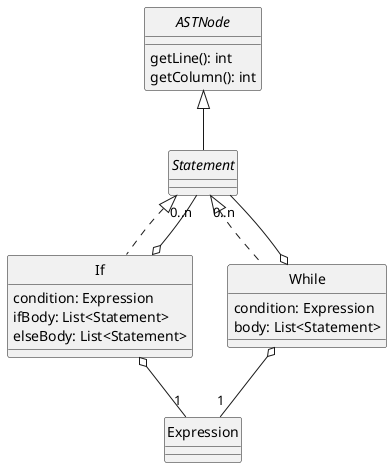 @startuml Statements
skinparam style strictuml
skinparam monochrome true


interface ASTNode {
    getLine(): int
    getColumn(): int
}

interface Statement

class If {
    condition: Expression
    ifBody: List<Statement>
    elseBody: List<Statement>
}

class While {
    condition: Expression
    body: List<Statement>
}

ASTNode <|-- Statement
Statement <|.. If
Statement <|.. While

If o-- "1" Expression
While o-- "1" Expression
If o-- "0..n" Statement
While o-- "0..n" Statement


@enduml
